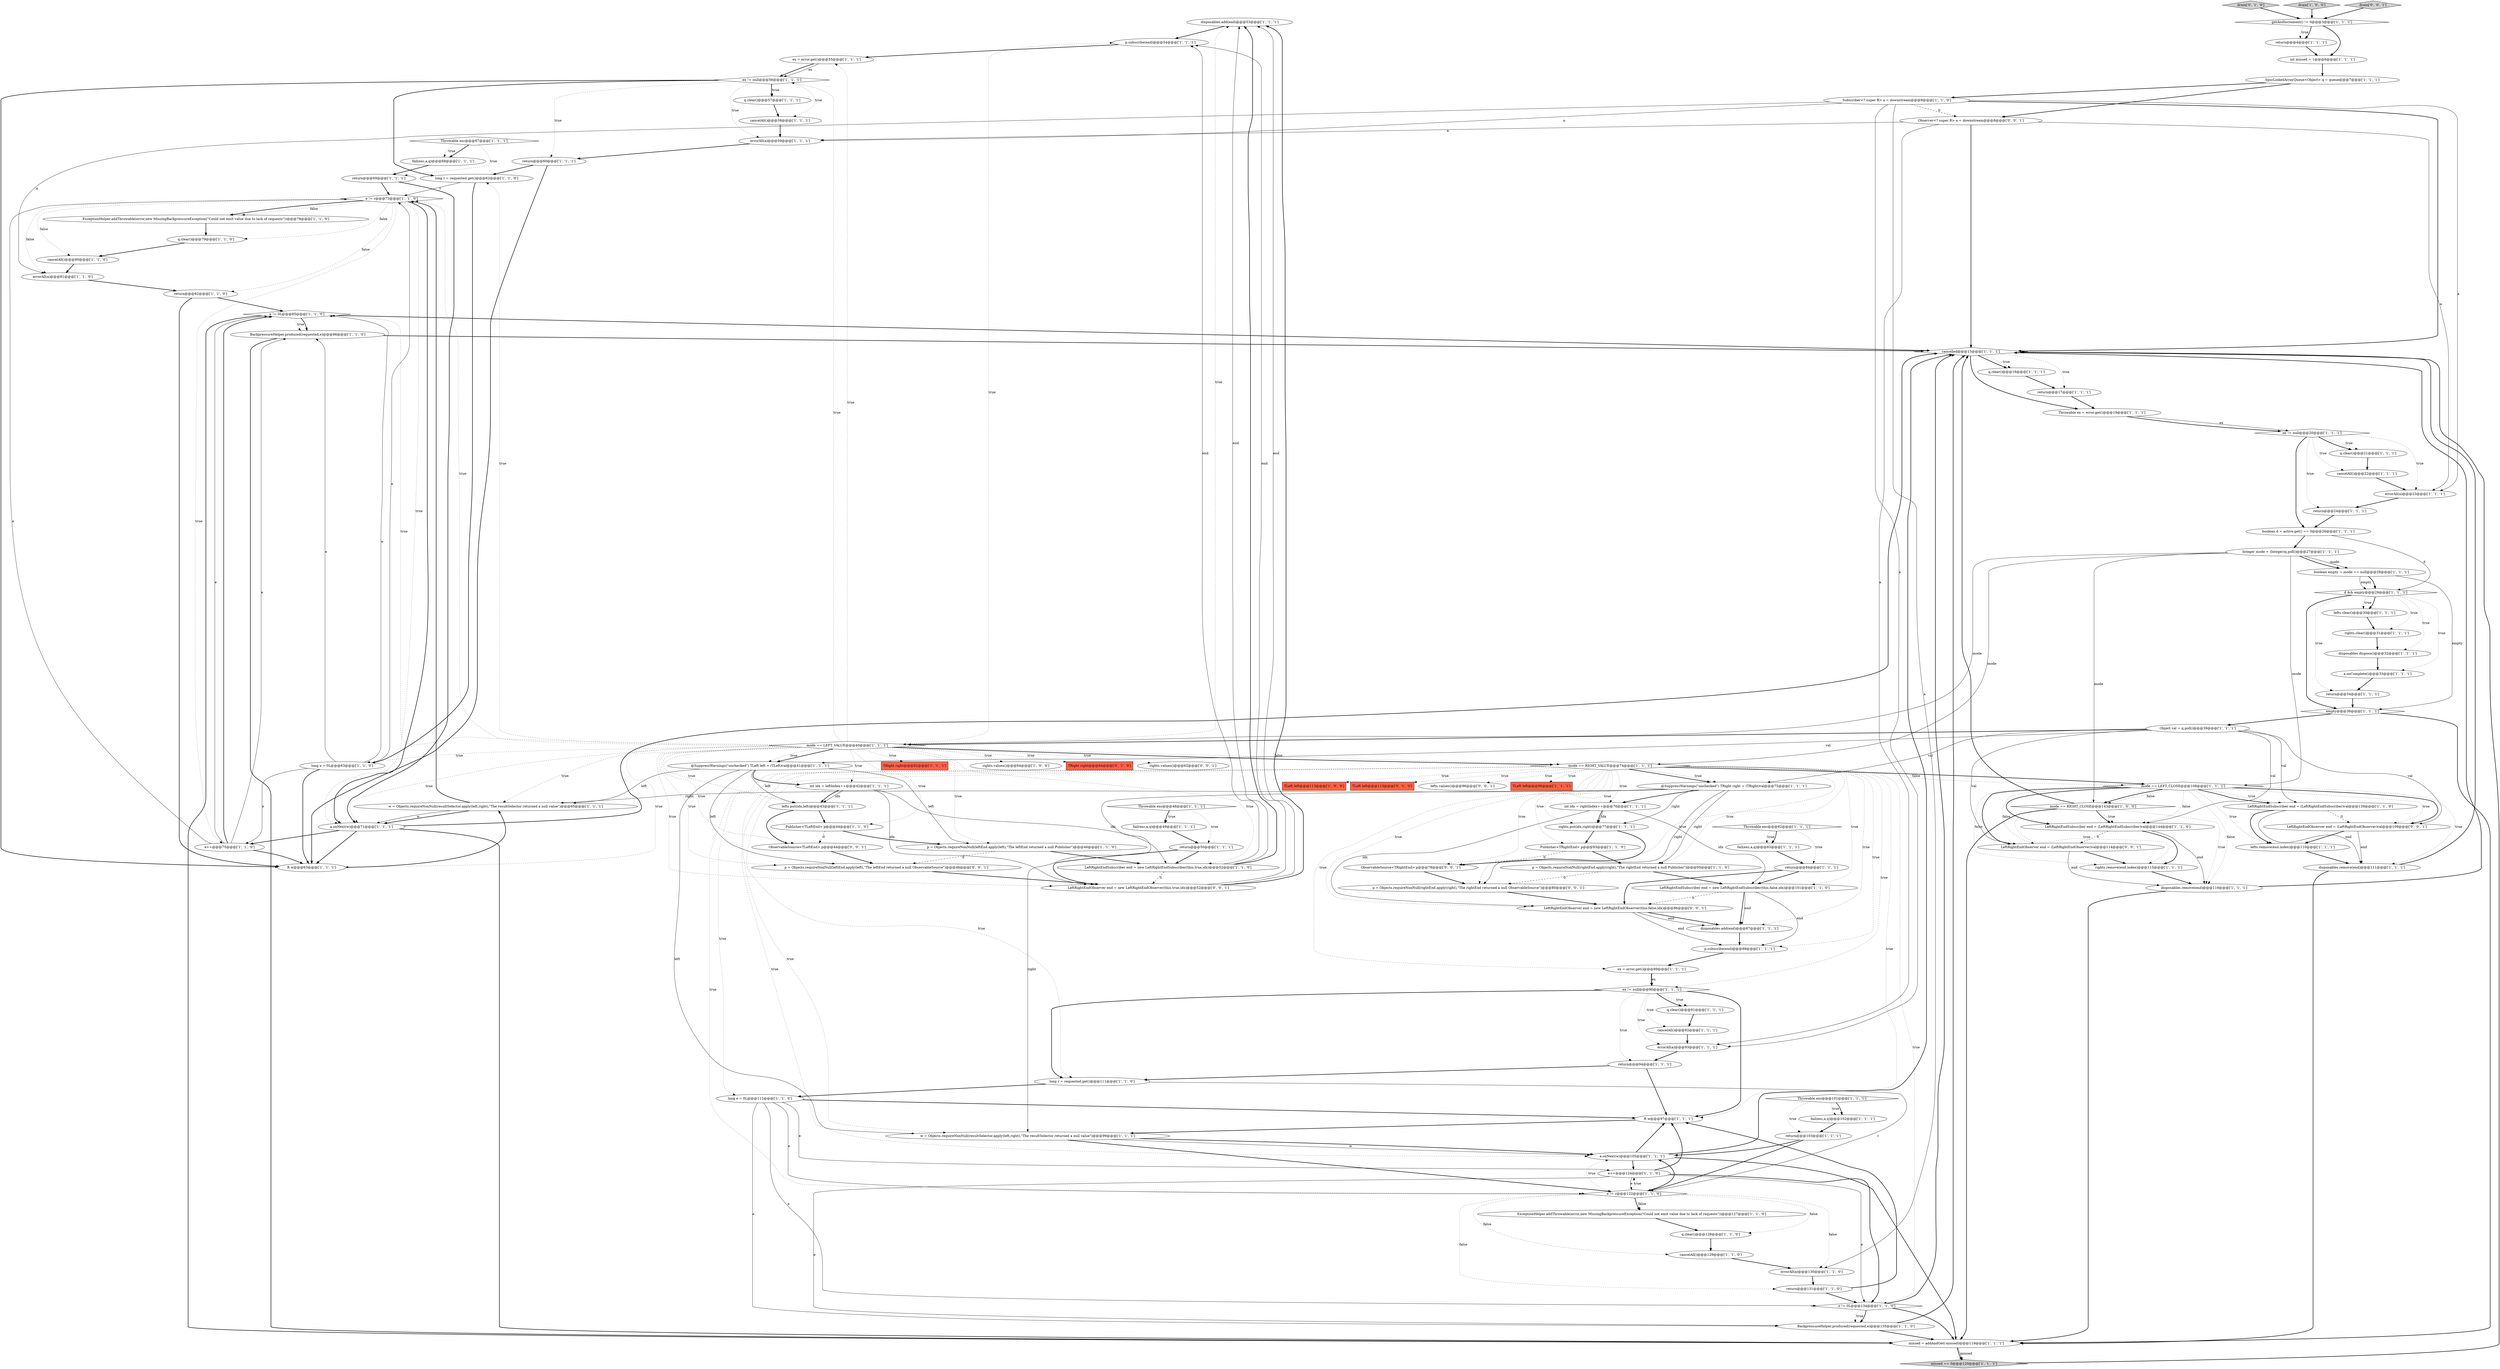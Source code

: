 digraph {
21 [style = filled, label = "disposables.add(end)@@@53@@@['1', '1', '1']", fillcolor = white, shape = ellipse image = "AAA0AAABBB1BBB"];
117 [style = filled, label = "LeftRightEndObserver end = new LeftRightEndObserver(this,false,idx)@@@86@@@['0', '0', '1']", fillcolor = white, shape = ellipse image = "AAA0AAABBB3BBB"];
112 [style = filled, label = "drain['0', '1', '0']", fillcolor = lightgray, shape = diamond image = "AAA0AAABBB2BBB"];
88 [style = filled, label = "a.onNext(w)@@@105@@@['1', '1', '1']", fillcolor = white, shape = ellipse image = "AAA0AAABBB1BBB"];
41 [style = filled, label = "errorAll(a)@@@93@@@['1', '1', '1']", fillcolor = white, shape = ellipse image = "AAA0AAABBB1BBB"];
45 [style = filled, label = "e != r@@@122@@@['1', '1', '0']", fillcolor = white, shape = diamond image = "AAA0AAABBB1BBB"];
54 [style = filled, label = "LeftRightEndSubscriber end = new LeftRightEndSubscriber(this,false,idx)@@@101@@@['1', '1', '0']", fillcolor = white, shape = ellipse image = "AAA0AAABBB1BBB"];
32 [style = filled, label = "return@@@60@@@['1', '1', '1']", fillcolor = white, shape = ellipse image = "AAA0AAABBB1BBB"];
20 [style = filled, label = "Subscriber<? super R> a = downstream@@@8@@@['1', '1', '0']", fillcolor = white, shape = ellipse image = "AAA0AAABBB1BBB"];
28 [style = filled, label = "ex != null@@@56@@@['1', '1', '1']", fillcolor = white, shape = diamond image = "AAA0AAABBB1BBB"];
118 [style = filled, label = "p = Objects.requireNonNull(rightEnd.apply(right),\"The rightEnd returned a null ObservableSource\")@@@80@@@['0', '0', '1']", fillcolor = white, shape = ellipse image = "AAA0AAABBB3BBB"];
27 [style = filled, label = "BackpressureHelper.produced(requested,e)@@@86@@@['1', '1', '0']", fillcolor = white, shape = ellipse image = "AAA0AAABBB1BBB"];
46 [style = filled, label = "lefts.put(idx,left)@@@43@@@['1', '1', '1']", fillcolor = white, shape = ellipse image = "AAA0AAABBB1BBB"];
78 [style = filled, label = "q.clear()@@@79@@@['1', '1', '0']", fillcolor = white, shape = ellipse image = "AAA0AAABBB1BBB"];
74 [style = filled, label = "cancelAll()@@@58@@@['1', '1', '1']", fillcolor = white, shape = ellipse image = "AAA0AAABBB1BBB"];
119 [style = filled, label = "LeftRightEndObserver end = (LeftRightEndObserver)val@@@109@@@['0', '0', '1']", fillcolor = white, shape = ellipse image = "AAA0AAABBB3BBB"];
57 [style = filled, label = "return@@@50@@@['1', '1', '1']", fillcolor = white, shape = ellipse image = "AAA0AAABBB1BBB"];
37 [style = filled, label = "mode == LEFT_CLOSE@@@108@@@['1', '1', '1']", fillcolor = white, shape = diamond image = "AAA0AAABBB1BBB"];
76 [style = filled, label = "rights.values()@@@64@@@['1', '0', '0']", fillcolor = white, shape = ellipse image = "AAA0AAABBB1BBB"];
61 [style = filled, label = "drain['1', '0', '0']", fillcolor = lightgray, shape = diamond image = "AAA0AAABBB1BBB"];
83 [style = filled, label = "lefts.clear()@@@30@@@['1', '1', '1']", fillcolor = white, shape = ellipse image = "AAA0AAABBB1BBB"];
106 [style = filled, label = "missed == 0@@@120@@@['1', '1', '1']", fillcolor = lightgray, shape = diamond image = "AAA0AAABBB1BBB"];
93 [style = filled, label = "ex = error.get()@@@55@@@['1', '1', '1']", fillcolor = white, shape = ellipse image = "AAA0AAABBB1BBB"];
42 [style = filled, label = "d && empty@@@29@@@['1', '1', '1']", fillcolor = white, shape = diamond image = "AAA0AAABBB1BBB"];
3 [style = filled, label = "getAndIncrement() != 0@@@3@@@['1', '1', '1']", fillcolor = white, shape = diamond image = "AAA0AAABBB1BBB"];
99 [style = filled, label = "q.clear()@@@21@@@['1', '1', '1']", fillcolor = white, shape = ellipse image = "AAA0AAABBB1BBB"];
17 [style = filled, label = "boolean d = active.get() == 0@@@26@@@['1', '1', '1']", fillcolor = white, shape = ellipse image = "AAA0AAABBB1BBB"];
91 [style = filled, label = "Throwable exc@@@48@@@['1', '1', '1']", fillcolor = white, shape = diamond image = "AAA0AAABBB1BBB"];
15 [style = filled, label = "cancelled@@@15@@@['1', '1', '1']", fillcolor = white, shape = diamond image = "AAA0AAABBB1BBB"];
14 [style = filled, label = "return@@@17@@@['1', '1', '1']", fillcolor = white, shape = ellipse image = "AAA0AAABBB1BBB"];
67 [style = filled, label = "w = Objects.requireNonNull(resultSelector.apply(left,right),\"The resultSelector returned a null value\")@@@99@@@['1', '1', '1']", fillcolor = white, shape = ellipse image = "AAA0AAABBB1BBB"];
51 [style = filled, label = "e != 0L@@@85@@@['1', '1', '0']", fillcolor = white, shape = diamond image = "AAA0AAABBB1BBB"];
79 [style = filled, label = "e != 0L@@@134@@@['1', '1', '0']", fillcolor = white, shape = diamond image = "AAA0AAABBB1BBB"];
4 [style = filled, label = "mode == RIGHT_VALUE@@@74@@@['1', '1', '1']", fillcolor = white, shape = diamond image = "AAA0AAABBB1BBB"];
25 [style = filled, label = "int idx = leftIndex++@@@42@@@['1', '1', '1']", fillcolor = white, shape = ellipse image = "AAA0AAABBB1BBB"];
77 [style = filled, label = "TLeft left@@@113@@@['1', '0', '0']", fillcolor = tomato, shape = box image = "AAA0AAABBB1BBB"];
56 [style = filled, label = "disposables.remove(end)@@@116@@@['1', '1', '1']", fillcolor = white, shape = ellipse image = "AAA0AAABBB1BBB"];
60 [style = filled, label = "w = Objects.requireNonNull(resultSelector.apply(left,right),\"The resultSelector returned a null value\")@@@65@@@['1', '1', '1']", fillcolor = white, shape = ellipse image = "AAA0AAABBB1BBB"];
53 [style = filled, label = "LeftRightEndSubscriber end = (LeftRightEndSubscriber)val@@@139@@@['1', '1', '0']", fillcolor = white, shape = ellipse image = "AAA0AAABBB1BBB"];
22 [style = filled, label = "p = Objects.requireNonNull(rightEnd.apply(right),\"The rightEnd returned a null Publisher\")@@@95@@@['1', '1', '0']", fillcolor = white, shape = ellipse image = "AAA0AAABBB1BBB"];
124 [style = filled, label = "LeftRightEndObserver end = new LeftRightEndObserver(this,true,idx)@@@52@@@['0', '0', '1']", fillcolor = white, shape = ellipse image = "AAA0AAABBB3BBB"];
36 [style = filled, label = "BackpressureHelper.produced(requested,e)@@@135@@@['1', '1', '0']", fillcolor = white, shape = ellipse image = "AAA0AAABBB1BBB"];
111 [style = filled, label = "TRight right@@@64@@@['0', '1', '0']", fillcolor = tomato, shape = box image = "AAA0AAABBB2BBB"];
100 [style = filled, label = "fail(exc,a,q)@@@83@@@['1', '1', '1']", fillcolor = white, shape = ellipse image = "AAA0AAABBB1BBB"];
101 [style = filled, label = "return@@@103@@@['1', '1', '1']", fillcolor = white, shape = ellipse image = "AAA0AAABBB1BBB"];
98 [style = filled, label = "Integer mode = (Integer)q.poll()@@@27@@@['1', '1', '1']", fillcolor = white, shape = ellipse image = "AAA0AAABBB1BBB"];
64 [style = filled, label = "ex != null@@@90@@@['1', '1', '1']", fillcolor = white, shape = diamond image = "AAA0AAABBB1BBB"];
40 [style = filled, label = "fail(exc,a,q)@@@49@@@['1', '1', '1']", fillcolor = white, shape = ellipse image = "AAA0AAABBB1BBB"];
13 [style = filled, label = "return@@@94@@@['1', '1', '1']", fillcolor = white, shape = ellipse image = "AAA0AAABBB1BBB"];
23 [style = filled, label = "errorAll(a)@@@23@@@['1', '1', '1']", fillcolor = white, shape = ellipse image = "AAA0AAABBB1BBB"];
96 [style = filled, label = "lefts.remove(end.index)@@@110@@@['1', '1', '1']", fillcolor = white, shape = ellipse image = "AAA0AAABBB1BBB"];
109 [style = filled, label = "Object val = q.poll()@@@39@@@['1', '1', '1']", fillcolor = white, shape = ellipse image = "AAA0AAABBB1BBB"];
44 [style = filled, label = "return@@@24@@@['1', '1', '1']", fillcolor = white, shape = ellipse image = "AAA0AAABBB1BBB"];
122 [style = filled, label = "LeftRightEndObserver end = (LeftRightEndObserver)val@@@114@@@['0', '0', '1']", fillcolor = white, shape = ellipse image = "AAA0AAABBB3BBB"];
8 [style = filled, label = "@SuppressWarnings(\"unchecked\") TRight right = (TRight)val@@@75@@@['1', '1', '1']", fillcolor = white, shape = ellipse image = "AAA0AAABBB1BBB"];
58 [style = filled, label = "Throwable exc@@@67@@@['1', '1', '1']", fillcolor = white, shape = diamond image = "AAA0AAABBB1BBB"];
34 [style = filled, label = "long e = 0L@@@112@@@['1', '1', '0']", fillcolor = white, shape = ellipse image = "AAA0AAABBB1BBB"];
9 [style = filled, label = "e++@@@75@@@['1', '1', '0']", fillcolor = white, shape = ellipse image = "AAA0AAABBB1BBB"];
35 [style = filled, label = "empty@@@36@@@['1', '1', '1']", fillcolor = white, shape = diamond image = "AAA0AAABBB1BBB"];
19 [style = filled, label = "mode == LEFT_VALUE@@@40@@@['1', '1', '1']", fillcolor = white, shape = diamond image = "AAA0AAABBB1BBB"];
97 [style = filled, label = "SpscLinkedArrayQueue<Object> q = queue@@@7@@@['1', '1', '1']", fillcolor = white, shape = ellipse image = "AAA0AAABBB1BBB"];
29 [style = filled, label = "disposables.remove(end)@@@111@@@['1', '1', '1']", fillcolor = white, shape = ellipse image = "AAA0AAABBB1BBB"];
47 [style = filled, label = "Throwable ex = error.get()@@@19@@@['1', '1', '1']", fillcolor = white, shape = ellipse image = "AAA0AAABBB1BBB"];
120 [style = filled, label = "drain['0', '0', '1']", fillcolor = lightgray, shape = diamond image = "AAA0AAABBB3BBB"];
63 [style = filled, label = "R w@@@97@@@['1', '1', '1']", fillcolor = white, shape = ellipse image = "AAA0AAABBB1BBB"];
2 [style = filled, label = "ex = error.get()@@@89@@@['1', '1', '1']", fillcolor = white, shape = ellipse image = "AAA0AAABBB1BBB"];
102 [style = filled, label = "return@@@84@@@['1', '1', '1']", fillcolor = white, shape = ellipse image = "AAA0AAABBB1BBB"];
70 [style = filled, label = "errorAll(a)@@@130@@@['1', '1', '0']", fillcolor = white, shape = ellipse image = "AAA0AAABBB1BBB"];
52 [style = filled, label = "rights.clear()@@@31@@@['1', '1', '1']", fillcolor = white, shape = ellipse image = "AAA0AAABBB1BBB"];
12 [style = filled, label = "a.onComplete()@@@33@@@['1', '1', '1']", fillcolor = white, shape = ellipse image = "AAA0AAABBB1BBB"];
43 [style = filled, label = "e++@@@124@@@['1', '1', '0']", fillcolor = white, shape = ellipse image = "AAA0AAABBB1BBB"];
94 [style = filled, label = "return@@@69@@@['1', '1', '1']", fillcolor = white, shape = ellipse image = "AAA0AAABBB1BBB"];
11 [style = filled, label = "LeftRightEndSubscriber end = (LeftRightEndSubscriber)val@@@144@@@['1', '1', '0']", fillcolor = white, shape = ellipse image = "AAA0AAABBB1BBB"];
73 [style = filled, label = "long r = requested.get()@@@62@@@['1', '1', '0']", fillcolor = white, shape = ellipse image = "AAA0AAABBB1BBB"];
92 [style = filled, label = "cancelAll()@@@80@@@['1', '1', '0']", fillcolor = white, shape = ellipse image = "AAA0AAABBB1BBB"];
68 [style = filled, label = "int missed = 1@@@6@@@['1', '1', '1']", fillcolor = white, shape = ellipse image = "AAA0AAABBB1BBB"];
115 [style = filled, label = "ObservableSource<TLeftEnd> p@@@44@@@['0', '0', '1']", fillcolor = white, shape = ellipse image = "AAA0AAABBB3BBB"];
85 [style = filled, label = "@SuppressWarnings(\"unchecked\") TLeft left = (TLeft)val@@@41@@@['1', '1', '1']", fillcolor = white, shape = ellipse image = "AAA0AAABBB1BBB"];
116 [style = filled, label = "Observer<? super R> a = downstream@@@8@@@['0', '0', '1']", fillcolor = white, shape = ellipse image = "AAA0AAABBB3BBB"];
110 [style = filled, label = "TLeft left@@@113@@@['0', '1', '0']", fillcolor = tomato, shape = box image = "AAA0AAABBB2BBB"];
39 [style = filled, label = "int idx = rightIndex++@@@76@@@['1', '1', '1']", fillcolor = white, shape = ellipse image = "AAA0AAABBB1BBB"];
113 [style = filled, label = "p = Objects.requireNonNull(leftEnd.apply(left),\"The leftEnd returned a null ObservableSource\")@@@46@@@['0', '0', '1']", fillcolor = white, shape = ellipse image = "AAA0AAABBB3BBB"];
48 [style = filled, label = "ExceptionHelper.addThrowable(error,new MissingBackpressureException(\"Could not emit value due to lack of requests\"))@@@127@@@['1', '1', '0']", fillcolor = white, shape = ellipse image = "AAA0AAABBB1BBB"];
50 [style = filled, label = "p = Objects.requireNonNull(leftEnd.apply(left),\"The leftEnd returned a null Publisher\")@@@46@@@['1', '1', '0']", fillcolor = white, shape = ellipse image = "AAA0AAABBB1BBB"];
107 [style = filled, label = "Throwable exc@@@101@@@['1', '1', '1']", fillcolor = white, shape = diamond image = "AAA0AAABBB1BBB"];
103 [style = filled, label = "LeftRightEndSubscriber end = new LeftRightEndSubscriber(this,true,idx)@@@52@@@['1', '1', '0']", fillcolor = white, shape = ellipse image = "AAA0AAABBB1BBB"];
80 [style = filled, label = "p.subscribe(end)@@@54@@@['1', '1', '1']", fillcolor = white, shape = ellipse image = "AAA0AAABBB1BBB"];
95 [style = filled, label = "boolean empty = mode == null@@@28@@@['1', '1', '1']", fillcolor = white, shape = ellipse image = "AAA0AAABBB1BBB"];
72 [style = filled, label = "ExceptionHelper.addThrowable(error,new MissingBackpressureException(\"Could not emit value due to lack of requests\"))@@@78@@@['1', '1', '0']", fillcolor = white, shape = ellipse image = "AAA0AAABBB1BBB"];
0 [style = filled, label = "a.onNext(w)@@@71@@@['1', '1', '1']", fillcolor = white, shape = ellipse image = "AAA0AAABBB1BBB"];
75 [style = filled, label = "e != r@@@73@@@['1', '1', '0']", fillcolor = white, shape = diamond image = "AAA0AAABBB1BBB"];
121 [style = filled, label = "rights.values()@@@62@@@['0', '0', '1']", fillcolor = white, shape = ellipse image = "AAA0AAABBB3BBB"];
123 [style = filled, label = "ObservableSource<TRightEnd> p@@@78@@@['0', '0', '1']", fillcolor = white, shape = ellipse image = "AAA0AAABBB3BBB"];
69 [style = filled, label = "Throwable exc@@@82@@@['1', '1', '1']", fillcolor = white, shape = diamond image = "AAA0AAABBB1BBB"];
114 [style = filled, label = "lefts.values()@@@96@@@['0', '0', '1']", fillcolor = white, shape = ellipse image = "AAA0AAABBB3BBB"];
26 [style = filled, label = "missed = addAndGet(-missed)@@@119@@@['1', '1', '1']", fillcolor = white, shape = ellipse image = "AAA0AAABBB1BBB"];
82 [style = filled, label = "cancelAll()@@@129@@@['1', '1', '0']", fillcolor = white, shape = ellipse image = "AAA0AAABBB1BBB"];
5 [style = filled, label = "rights.remove(end.index)@@@115@@@['1', '1', '1']", fillcolor = white, shape = ellipse image = "AAA0AAABBB1BBB"];
105 [style = filled, label = "long r = requested.get()@@@111@@@['1', '1', '0']", fillcolor = white, shape = ellipse image = "AAA0AAABBB1BBB"];
87 [style = filled, label = "TLeft left@@@96@@@['1', '1', '1']", fillcolor = tomato, shape = box image = "AAA0AAABBB1BBB"];
49 [style = filled, label = "disposables.add(end)@@@87@@@['1', '1', '1']", fillcolor = white, shape = ellipse image = "AAA0AAABBB1BBB"];
31 [style = filled, label = "disposables.dispose()@@@32@@@['1', '1', '1']", fillcolor = white, shape = ellipse image = "AAA0AAABBB1BBB"];
84 [style = filled, label = "fail(exc,a,q)@@@102@@@['1', '1', '1']", fillcolor = white, shape = ellipse image = "AAA0AAABBB1BBB"];
81 [style = filled, label = "TRight right@@@62@@@['1', '1', '1']", fillcolor = tomato, shape = box image = "AAA0AAABBB1BBB"];
24 [style = filled, label = "errorAll(a)@@@59@@@['1', '1', '1']", fillcolor = white, shape = ellipse image = "AAA0AAABBB1BBB"];
90 [style = filled, label = "cancelAll()@@@92@@@['1', '1', '1']", fillcolor = white, shape = ellipse image = "AAA0AAABBB1BBB"];
18 [style = filled, label = "mode == RIGHT_CLOSE@@@143@@@['1', '0', '0']", fillcolor = white, shape = diamond image = "AAA0AAABBB1BBB"];
6 [style = filled, label = "q.clear()@@@91@@@['1', '1', '1']", fillcolor = white, shape = ellipse image = "AAA0AAABBB1BBB"];
71 [style = filled, label = "long e = 0L@@@63@@@['1', '1', '0']", fillcolor = white, shape = ellipse image = "AAA0AAABBB1BBB"];
7 [style = filled, label = "fail(exc,a,q)@@@68@@@['1', '1', '1']", fillcolor = white, shape = ellipse image = "AAA0AAABBB1BBB"];
30 [style = filled, label = "return@@@131@@@['1', '1', '0']", fillcolor = white, shape = ellipse image = "AAA0AAABBB1BBB"];
33 [style = filled, label = "errorAll(a)@@@81@@@['1', '1', '0']", fillcolor = white, shape = ellipse image = "AAA0AAABBB1BBB"];
89 [style = filled, label = "R w@@@63@@@['1', '1', '1']", fillcolor = white, shape = ellipse image = "AAA0AAABBB1BBB"];
38 [style = filled, label = "cancelAll()@@@22@@@['1', '1', '1']", fillcolor = white, shape = ellipse image = "AAA0AAABBB1BBB"];
59 [style = filled, label = "q.clear()@@@128@@@['1', '1', '0']", fillcolor = white, shape = ellipse image = "AAA0AAABBB1BBB"];
66 [style = filled, label = "rights.put(idx,right)@@@77@@@['1', '1', '1']", fillcolor = white, shape = ellipse image = "AAA0AAABBB1BBB"];
65 [style = filled, label = "Publisher<TLeftEnd> p@@@44@@@['1', '1', '0']", fillcolor = white, shape = ellipse image = "AAA0AAABBB1BBB"];
86 [style = filled, label = "Publisher<TRightEnd> p@@@93@@@['1', '1', '0']", fillcolor = white, shape = ellipse image = "AAA0AAABBB1BBB"];
10 [style = filled, label = "ex != null@@@20@@@['1', '1', '1']", fillcolor = white, shape = diamond image = "AAA0AAABBB1BBB"];
1 [style = filled, label = "return@@@82@@@['1', '1', '0']", fillcolor = white, shape = ellipse image = "AAA0AAABBB1BBB"];
55 [style = filled, label = "return@@@34@@@['1', '1', '1']", fillcolor = white, shape = ellipse image = "AAA0AAABBB1BBB"];
62 [style = filled, label = "q.clear()@@@16@@@['1', '1', '1']", fillcolor = white, shape = ellipse image = "AAA0AAABBB1BBB"];
104 [style = filled, label = "p.subscribe(end)@@@88@@@['1', '1', '1']", fillcolor = white, shape = ellipse image = "AAA0AAABBB1BBB"];
108 [style = filled, label = "return@@@4@@@['1', '1', '1']", fillcolor = white, shape = ellipse image = "AAA0AAABBB1BBB"];
16 [style = filled, label = "q.clear()@@@57@@@['1', '1', '1']", fillcolor = white, shape = ellipse image = "AAA0AAABBB1BBB"];
8->66 [style = solid, label="right"];
64->41 [style = dotted, label="true"];
19->60 [style = dotted, label="true"];
7->94 [style = bold, label=""];
10->99 [style = dotted, label="true"];
19->113 [style = dotted, label="true"];
19->71 [style = dotted, label="true"];
101->45 [style = bold, label=""];
98->95 [style = solid, label="mode"];
74->24 [style = bold, label=""];
37->29 [style = dotted, label="true"];
10->99 [style = bold, label=""];
42->31 [style = dotted, label="true"];
3->68 [style = bold, label=""];
32->73 [style = bold, label=""];
103->21 [style = solid, label="end"];
42->35 [style = bold, label=""];
28->24 [style = dotted, label="true"];
39->66 [style = solid, label="idx"];
58->94 [style = dotted, label="true"];
102->117 [style = bold, label=""];
43->63 [style = bold, label=""];
66->123 [style = bold, label=""];
37->53 [style = dotted, label="true"];
109->119 [style = solid, label="val"];
25->124 [style = solid, label="idx"];
44->17 [style = bold, label=""];
116->41 [style = solid, label="a"];
64->90 [style = dotted, label="true"];
4->64 [style = dotted, label="true"];
27->26 [style = bold, label=""];
122->5 [style = bold, label=""];
4->105 [style = dotted, label="true"];
101->88 [style = bold, label=""];
19->50 [style = dotted, label="true"];
4->87 [style = dotted, label="true"];
97->116 [style = bold, label=""];
53->119 [style = dashed, label="0"];
46->65 [style = bold, label=""];
19->93 [style = dotted, label="true"];
27->15 [style = bold, label=""];
15->62 [style = dotted, label="true"];
19->89 [style = dotted, label="true"];
25->46 [style = solid, label="idx"];
52->31 [style = bold, label=""];
48->59 [style = bold, label=""];
119->96 [style = bold, label=""];
4->77 [style = dotted, label="true"];
21->80 [style = bold, label=""];
109->19 [style = bold, label=""];
0->89 [style = bold, label=""];
91->57 [style = dotted, label="true"];
20->24 [style = solid, label="a"];
19->4 [style = bold, label=""];
19->25 [style = dotted, label="true"];
19->121 [style = dotted, label="true"];
96->29 [style = bold, label=""];
69->100 [style = dotted, label="true"];
85->60 [style = solid, label="left"];
117->49 [style = bold, label=""];
19->75 [style = dotted, label="true"];
42->12 [style = dotted, label="true"];
26->106 [style = solid, label="missed"];
94->75 [style = bold, label=""];
71->89 [style = bold, label=""];
18->11 [style = bold, label=""];
51->26 [style = bold, label=""];
4->54 [style = dotted, label="true"];
116->15 [style = bold, label=""];
50->103 [style = bold, label=""];
1->51 [style = bold, label=""];
115->113 [style = bold, label=""];
4->114 [style = dotted, label="true"];
18->5 [style = dotted, label="true"];
8->60 [style = solid, label="right"];
4->37 [style = bold, label=""];
50->113 [style = dashed, label="0"];
4->34 [style = dotted, label="true"];
112->3 [style = bold, label=""];
79->15 [style = bold, label=""];
118->117 [style = bold, label=""];
79->36 [style = dotted, label="true"];
10->38 [style = dotted, label="true"];
28->74 [style = dotted, label="true"];
75->92 [style = dotted, label="false"];
88->15 [style = bold, label=""];
28->32 [style = dotted, label="true"];
90->41 [style = bold, label=""];
46->115 [style = bold, label=""];
20->33 [style = solid, label="a"];
29->26 [style = bold, label=""];
33->1 [style = bold, label=""];
88->43 [style = bold, label=""];
19->21 [style = dotted, label="true"];
4->117 [style = dotted, label="true"];
64->105 [style = bold, label=""];
119->29 [style = solid, label="end"];
58->7 [style = bold, label=""];
73->75 [style = solid, label="r"];
64->6 [style = dotted, label="true"];
41->13 [style = bold, label=""];
55->35 [style = bold, label=""];
19->111 [style = dotted, label="true"];
37->5 [style = dotted, label="false"];
108->68 [style = bold, label=""];
11->122 [style = dashed, label="0"];
34->43 [style = solid, label="e"];
4->39 [style = dotted, label="true"];
93->28 [style = bold, label=""];
14->47 [style = bold, label=""];
25->46 [style = bold, label=""];
103->80 [style = solid, label="end"];
34->79 [style = solid, label="e"];
95->35 [style = solid, label="empty"];
105->45 [style = solid, label="r"];
19->76 [style = dotted, label="true"];
109->11 [style = solid, label="val"];
71->27 [style = solid, label="e"];
37->96 [style = dotted, label="true"];
64->63 [style = bold, label=""];
4->63 [style = dotted, label="true"];
3->108 [style = dotted, label="true"];
59->82 [style = bold, label=""];
10->17 [style = bold, label=""];
58->7 [style = dotted, label="true"];
19->73 [style = dotted, label="true"];
43->79 [style = solid, label="e"];
37->18 [style = bold, label=""];
107->101 [style = dotted, label="true"];
20->15 [style = bold, label=""];
39->54 [style = solid, label="idx"];
45->48 [style = dotted, label="false"];
37->119 [style = bold, label=""];
9->75 [style = solid, label="e"];
91->40 [style = bold, label=""];
42->55 [style = dotted, label="true"];
8->118 [style = solid, label="right"];
122->56 [style = solid, label="end"];
45->70 [style = dotted, label="false"];
93->28 [style = solid, label="ex"];
62->14 [style = bold, label=""];
11->56 [style = solid, label="end"];
0->26 [style = bold, label=""];
19->85 [style = bold, label=""];
123->118 [style = bold, label=""];
43->36 [style = solid, label="e"];
85->50 [style = solid, label="left"];
69->100 [style = bold, label=""];
18->15 [style = bold, label=""];
13->105 [style = bold, label=""];
37->122 [style = bold, label=""];
117->104 [style = solid, label="end"];
63->67 [style = bold, label=""];
45->88 [style = bold, label=""];
113->124 [style = bold, label=""];
19->65 [style = dotted, label="true"];
75->78 [style = dotted, label="false"];
75->33 [style = dotted, label="false"];
18->26 [style = bold, label=""];
9->89 [style = bold, label=""];
97->20 [style = bold, label=""];
105->34 [style = bold, label=""];
4->66 [style = dotted, label="true"];
53->96 [style = bold, label=""];
95->42 [style = bold, label=""];
9->27 [style = solid, label="e"];
4->22 [style = dotted, label="true"];
70->30 [style = bold, label=""];
47->10 [style = solid, label="ex"];
53->29 [style = solid, label="end"];
85->113 [style = solid, label="left"];
60->0 [style = bold, label=""];
0->9 [style = bold, label=""];
99->38 [style = bold, label=""];
45->82 [style = dotted, label="false"];
68->97 [style = bold, label=""];
117->49 [style = solid, label="end"];
19->80 [style = dotted, label="true"];
4->110 [style = dotted, label="true"];
36->26 [style = bold, label=""];
37->11 [style = bold, label=""];
19->103 [style = dotted, label="true"];
37->56 [style = dotted, label="false"];
12->55 [style = bold, label=""];
79->26 [style = bold, label=""];
54->49 [style = solid, label="end"];
19->46 [style = dotted, label="true"];
2->64 [style = solid, label="ex"];
16->74 [style = bold, label=""];
42->83 [style = bold, label=""];
28->16 [style = bold, label=""];
18->56 [style = dotted, label="true"];
71->51 [style = solid, label="e"];
45->59 [style = dotted, label="false"];
19->51 [style = dotted, label="true"];
30->63 [style = bold, label=""];
100->102 [style = bold, label=""];
3->108 [style = bold, label=""];
80->93 [style = bold, label=""];
0->15 [style = bold, label=""];
75->0 [style = dotted, label="true"];
34->45 [style = solid, label="e"];
57->124 [style = bold, label=""];
39->66 [style = bold, label=""];
60->0 [style = solid, label="w"];
109->85 [style = solid, label="val"];
98->18 [style = solid, label="mode"];
103->124 [style = dashed, label="0"];
107->84 [style = dotted, label="true"];
19->81 [style = dotted, label="true"];
75->0 [style = bold, label=""];
28->89 [style = bold, label=""];
25->103 [style = solid, label="idx"];
102->54 [style = bold, label=""];
109->8 [style = solid, label="val"];
17->98 [style = bold, label=""];
15->47 [style = bold, label=""];
43->79 [style = bold, label=""];
71->9 [style = solid, label="e"];
92->33 [style = bold, label=""];
116->24 [style = solid, label="a"];
89->60 [style = bold, label=""];
1->89 [style = bold, label=""];
49->104 [style = bold, label=""];
10->23 [style = dotted, label="true"];
67->88 [style = solid, label="w"];
78->92 [style = bold, label=""];
60->75 [style = bold, label=""];
32->89 [style = bold, label=""];
37->119 [style = dotted, label="true"];
42->83 [style = dotted, label="true"];
34->36 [style = solid, label="e"];
4->104 [style = dotted, label="true"];
67->88 [style = bold, label=""];
15->62 [style = bold, label=""];
65->115 [style = dashed, label="0"];
19->85 [style = dotted, label="true"];
85->46 [style = solid, label="left"];
42->52 [style = dotted, label="true"];
2->64 [style = bold, label=""];
67->45 [style = bold, label=""];
31->12 [style = bold, label=""];
20->116 [style = dashed, label="0"];
72->78 [style = bold, label=""];
107->84 [style = bold, label=""];
73->71 [style = bold, label=""];
120->3 [style = bold, label=""];
45->88 [style = dotted, label="true"];
109->122 [style = solid, label="val"];
124->80 [style = solid, label="end"];
37->122 [style = dotted, label="false"];
30->79 [style = bold, label=""];
13->63 [style = bold, label=""];
51->27 [style = dotted, label="true"];
109->53 [style = solid, label="val"];
23->44 [style = bold, label=""];
56->26 [style = bold, label=""];
124->21 [style = solid, label="end"];
61->3 [style = bold, label=""];
91->40 [style = dotted, label="true"];
51->15 [style = bold, label=""];
54->49 [style = bold, label=""];
64->13 [style = dotted, label="true"];
19->4 [style = dotted, label="false"];
4->49 [style = dotted, label="true"];
45->30 [style = dotted, label="false"];
104->2 [style = bold, label=""];
28->16 [style = dotted, label="true"];
79->36 [style = bold, label=""];
4->67 [style = dotted, label="true"];
22->54 [style = bold, label=""];
19->28 [style = dotted, label="true"];
4->88 [style = dotted, label="true"];
40->57 [style = bold, label=""];
86->123 [style = dashed, label="0"];
19->0 [style = dotted, label="true"];
24->32 [style = bold, label=""];
37->11 [style = dotted, label="false"];
9->51 [style = bold, label=""];
19->115 [style = dotted, label="true"];
45->48 [style = bold, label=""];
56->15 [style = bold, label=""];
75->72 [style = dotted, label="false"];
8->39 [style = bold, label=""];
4->8 [style = bold, label=""];
85->67 [style = solid, label="left"];
37->18 [style = dotted, label="false"];
18->11 [style = dotted, label="true"];
84->101 [style = bold, label=""];
20->23 [style = solid, label="a"];
51->27 [style = bold, label=""];
94->0 [style = bold, label=""];
54->117 [style = dashed, label="0"];
82->70 [style = bold, label=""];
35->26 [style = bold, label=""];
98->4 [style = solid, label="mode"];
28->73 [style = bold, label=""];
22->118 [style = dashed, label="0"];
75->9 [style = dotted, label="true"];
37->53 [style = bold, label=""];
4->79 [style = dotted, label="true"];
43->45 [style = solid, label="e"];
26->106 [style = bold, label=""];
9->51 [style = solid, label="e"];
66->86 [style = bold, label=""];
116->23 [style = solid, label="a"];
75->72 [style = bold, label=""];
98->37 [style = solid, label="mode"];
86->22 [style = bold, label=""];
4->86 [style = dotted, label="true"];
38->23 [style = bold, label=""];
45->43 [style = dotted, label="true"];
98->19 [style = solid, label="mode"];
124->21 [style = bold, label=""];
6->90 [style = bold, label=""];
98->95 [style = bold, label=""];
8->22 [style = solid, label="right"];
64->6 [style = bold, label=""];
10->44 [style = dotted, label="true"];
5->56 [style = bold, label=""];
20->70 [style = solid, label="a"];
34->63 [style = bold, label=""];
88->26 [style = bold, label=""];
47->10 [style = bold, label=""];
4->45 [style = dotted, label="true"];
20->41 [style = solid, label="a"];
54->104 [style = solid, label="end"];
88->63 [style = bold, label=""];
85->25 [style = bold, label=""];
15->14 [style = dotted, label="true"];
75->1 [style = dotted, label="false"];
69->102 [style = dotted, label="true"];
8->67 [style = solid, label="right"];
11->5 [style = bold, label=""];
57->103 [style = bold, label=""];
4->2 [style = dotted, label="true"];
4->123 [style = dotted, label="true"];
4->118 [style = dotted, label="true"];
36->15 [style = bold, label=""];
95->42 [style = solid, label="empty"];
103->21 [style = bold, label=""];
4->8 [style = dotted, label="true"];
83->52 [style = bold, label=""];
17->42 [style = solid, label="d"];
39->117 [style = solid, label="idx"];
4->37 [style = dotted, label="false"];
65->50 [style = bold, label=""];
29->15 [style = bold, label=""];
35->109 [style = bold, label=""];
71->75 [style = solid, label="e"];
106->15 [style = bold, label=""];
19->124 [style = dotted, label="true"];
}
